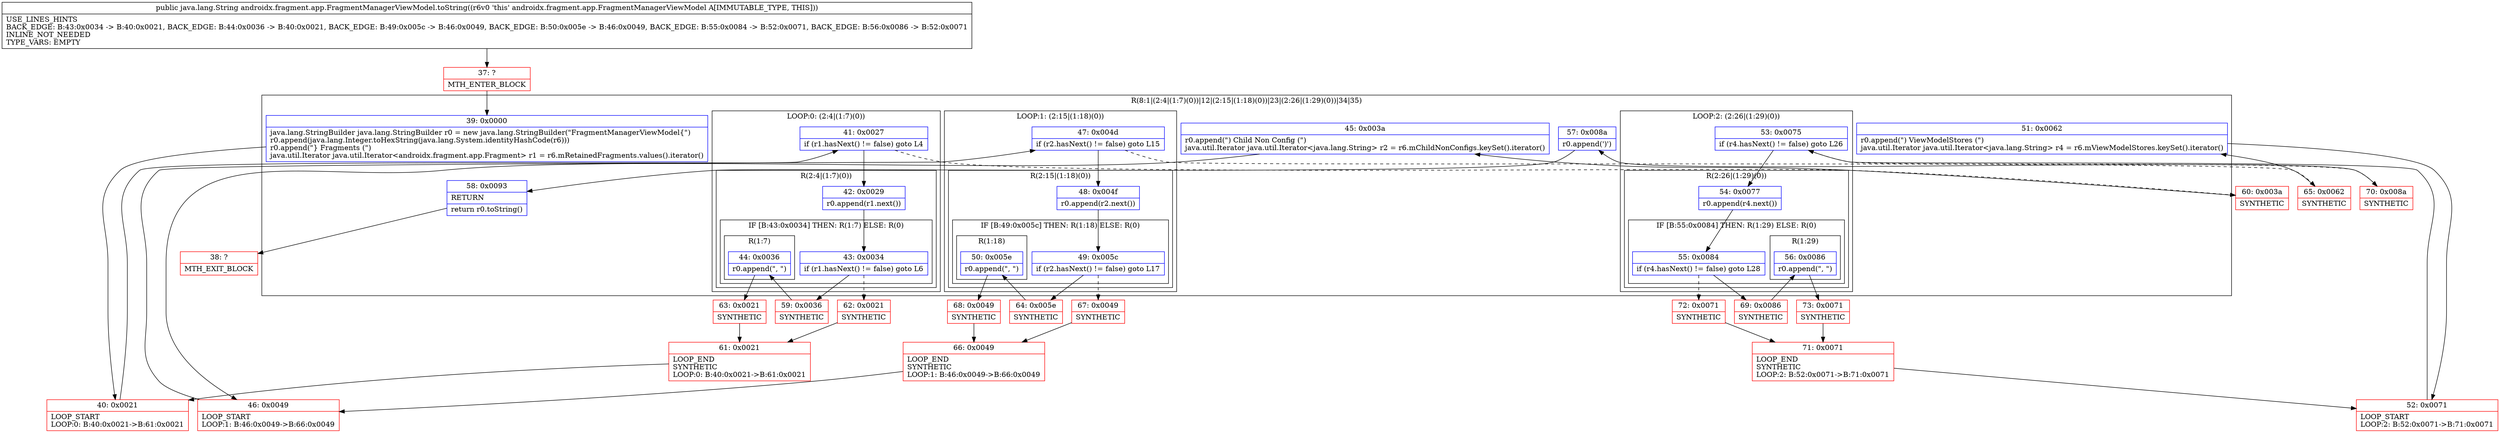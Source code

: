 digraph "CFG forandroidx.fragment.app.FragmentManagerViewModel.toString()Ljava\/lang\/String;" {
subgraph cluster_Region_866178482 {
label = "R(8:1|(2:4|(1:7)(0))|12|(2:15|(1:18)(0))|23|(2:26|(1:29)(0))|34|35)";
node [shape=record,color=blue];
Node_39 [shape=record,label="{39\:\ 0x0000|java.lang.StringBuilder java.lang.StringBuilder r0 = new java.lang.StringBuilder(\"FragmentManagerViewModel\{\")\lr0.append(java.lang.Integer.toHexString(java.lang.System.identityHashCode(r6)))\lr0.append(\"\} Fragments (\")\ljava.util.Iterator java.util.Iterator\<androidx.fragment.app.Fragment\> r1 = r6.mRetainedFragments.values().iterator()\l}"];
subgraph cluster_LoopRegion_58194198 {
label = "LOOP:0: (2:4|(1:7)(0))";
node [shape=record,color=blue];
Node_41 [shape=record,label="{41\:\ 0x0027|if (r1.hasNext() != false) goto L4\l}"];
subgraph cluster_Region_1977569370 {
label = "R(2:4|(1:7)(0))";
node [shape=record,color=blue];
Node_42 [shape=record,label="{42\:\ 0x0029|r0.append(r1.next())\l}"];
subgraph cluster_IfRegion_2052308754 {
label = "IF [B:43:0x0034] THEN: R(1:7) ELSE: R(0)";
node [shape=record,color=blue];
Node_43 [shape=record,label="{43\:\ 0x0034|if (r1.hasNext() != false) goto L6\l}"];
subgraph cluster_Region_1372800363 {
label = "R(1:7)";
node [shape=record,color=blue];
Node_44 [shape=record,label="{44\:\ 0x0036|r0.append(\", \")\l}"];
}
subgraph cluster_Region_23095622 {
label = "R(0)";
node [shape=record,color=blue];
}
}
}
}
Node_45 [shape=record,label="{45\:\ 0x003a|r0.append(\") Child Non Config (\")\ljava.util.Iterator java.util.Iterator\<java.lang.String\> r2 = r6.mChildNonConfigs.keySet().iterator()\l}"];
subgraph cluster_LoopRegion_438028164 {
label = "LOOP:1: (2:15|(1:18)(0))";
node [shape=record,color=blue];
Node_47 [shape=record,label="{47\:\ 0x004d|if (r2.hasNext() != false) goto L15\l}"];
subgraph cluster_Region_2088649753 {
label = "R(2:15|(1:18)(0))";
node [shape=record,color=blue];
Node_48 [shape=record,label="{48\:\ 0x004f|r0.append(r2.next())\l}"];
subgraph cluster_IfRegion_786018402 {
label = "IF [B:49:0x005c] THEN: R(1:18) ELSE: R(0)";
node [shape=record,color=blue];
Node_49 [shape=record,label="{49\:\ 0x005c|if (r2.hasNext() != false) goto L17\l}"];
subgraph cluster_Region_1229325153 {
label = "R(1:18)";
node [shape=record,color=blue];
Node_50 [shape=record,label="{50\:\ 0x005e|r0.append(\", \")\l}"];
}
subgraph cluster_Region_1661739846 {
label = "R(0)";
node [shape=record,color=blue];
}
}
}
}
Node_51 [shape=record,label="{51\:\ 0x0062|r0.append(\") ViewModelStores (\")\ljava.util.Iterator java.util.Iterator\<java.lang.String\> r4 = r6.mViewModelStores.keySet().iterator()\l}"];
subgraph cluster_LoopRegion_307909606 {
label = "LOOP:2: (2:26|(1:29)(0))";
node [shape=record,color=blue];
Node_53 [shape=record,label="{53\:\ 0x0075|if (r4.hasNext() != false) goto L26\l}"];
subgraph cluster_Region_1184159635 {
label = "R(2:26|(1:29)(0))";
node [shape=record,color=blue];
Node_54 [shape=record,label="{54\:\ 0x0077|r0.append(r4.next())\l}"];
subgraph cluster_IfRegion_1972815248 {
label = "IF [B:55:0x0084] THEN: R(1:29) ELSE: R(0)";
node [shape=record,color=blue];
Node_55 [shape=record,label="{55\:\ 0x0084|if (r4.hasNext() != false) goto L28\l}"];
subgraph cluster_Region_229059127 {
label = "R(1:29)";
node [shape=record,color=blue];
Node_56 [shape=record,label="{56\:\ 0x0086|r0.append(\", \")\l}"];
}
subgraph cluster_Region_2107568236 {
label = "R(0)";
node [shape=record,color=blue];
}
}
}
}
Node_57 [shape=record,label="{57\:\ 0x008a|r0.append(')')\l}"];
Node_58 [shape=record,label="{58\:\ 0x0093|RETURN\l|return r0.toString()\l}"];
}
Node_37 [shape=record,color=red,label="{37\:\ ?|MTH_ENTER_BLOCK\l}"];
Node_40 [shape=record,color=red,label="{40\:\ 0x0021|LOOP_START\lLOOP:0: B:40:0x0021\-\>B:61:0x0021\l}"];
Node_59 [shape=record,color=red,label="{59\:\ 0x0036|SYNTHETIC\l}"];
Node_63 [shape=record,color=red,label="{63\:\ 0x0021|SYNTHETIC\l}"];
Node_61 [shape=record,color=red,label="{61\:\ 0x0021|LOOP_END\lSYNTHETIC\lLOOP:0: B:40:0x0021\-\>B:61:0x0021\l}"];
Node_62 [shape=record,color=red,label="{62\:\ 0x0021|SYNTHETIC\l}"];
Node_60 [shape=record,color=red,label="{60\:\ 0x003a|SYNTHETIC\l}"];
Node_46 [shape=record,color=red,label="{46\:\ 0x0049|LOOP_START\lLOOP:1: B:46:0x0049\-\>B:66:0x0049\l}"];
Node_64 [shape=record,color=red,label="{64\:\ 0x005e|SYNTHETIC\l}"];
Node_68 [shape=record,color=red,label="{68\:\ 0x0049|SYNTHETIC\l}"];
Node_66 [shape=record,color=red,label="{66\:\ 0x0049|LOOP_END\lSYNTHETIC\lLOOP:1: B:46:0x0049\-\>B:66:0x0049\l}"];
Node_67 [shape=record,color=red,label="{67\:\ 0x0049|SYNTHETIC\l}"];
Node_65 [shape=record,color=red,label="{65\:\ 0x0062|SYNTHETIC\l}"];
Node_52 [shape=record,color=red,label="{52\:\ 0x0071|LOOP_START\lLOOP:2: B:52:0x0071\-\>B:71:0x0071\l}"];
Node_69 [shape=record,color=red,label="{69\:\ 0x0086|SYNTHETIC\l}"];
Node_73 [shape=record,color=red,label="{73\:\ 0x0071|SYNTHETIC\l}"];
Node_71 [shape=record,color=red,label="{71\:\ 0x0071|LOOP_END\lSYNTHETIC\lLOOP:2: B:52:0x0071\-\>B:71:0x0071\l}"];
Node_72 [shape=record,color=red,label="{72\:\ 0x0071|SYNTHETIC\l}"];
Node_70 [shape=record,color=red,label="{70\:\ 0x008a|SYNTHETIC\l}"];
Node_38 [shape=record,color=red,label="{38\:\ ?|MTH_EXIT_BLOCK\l}"];
MethodNode[shape=record,label="{public java.lang.String androidx.fragment.app.FragmentManagerViewModel.toString((r6v0 'this' androidx.fragment.app.FragmentManagerViewModel A[IMMUTABLE_TYPE, THIS]))  | USE_LINES_HINTS\lBACK_EDGE: B:43:0x0034 \-\> B:40:0x0021, BACK_EDGE: B:44:0x0036 \-\> B:40:0x0021, BACK_EDGE: B:49:0x005c \-\> B:46:0x0049, BACK_EDGE: B:50:0x005e \-\> B:46:0x0049, BACK_EDGE: B:55:0x0084 \-\> B:52:0x0071, BACK_EDGE: B:56:0x0086 \-\> B:52:0x0071\lINLINE_NOT_NEEDED\lTYPE_VARS: EMPTY\l}"];
MethodNode -> Node_37;Node_39 -> Node_40;
Node_41 -> Node_42;
Node_41 -> Node_60[style=dashed];
Node_42 -> Node_43;
Node_43 -> Node_59;
Node_43 -> Node_62[style=dashed];
Node_44 -> Node_63;
Node_45 -> Node_46;
Node_47 -> Node_48;
Node_47 -> Node_65[style=dashed];
Node_48 -> Node_49;
Node_49 -> Node_64;
Node_49 -> Node_67[style=dashed];
Node_50 -> Node_68;
Node_51 -> Node_52;
Node_53 -> Node_54;
Node_53 -> Node_70[style=dashed];
Node_54 -> Node_55;
Node_55 -> Node_69;
Node_55 -> Node_72[style=dashed];
Node_56 -> Node_73;
Node_57 -> Node_58;
Node_58 -> Node_38;
Node_37 -> Node_39;
Node_40 -> Node_41;
Node_59 -> Node_44;
Node_63 -> Node_61;
Node_61 -> Node_40;
Node_62 -> Node_61;
Node_60 -> Node_45;
Node_46 -> Node_47;
Node_64 -> Node_50;
Node_68 -> Node_66;
Node_66 -> Node_46;
Node_67 -> Node_66;
Node_65 -> Node_51;
Node_52 -> Node_53;
Node_69 -> Node_56;
Node_73 -> Node_71;
Node_71 -> Node_52;
Node_72 -> Node_71;
Node_70 -> Node_57;
}

